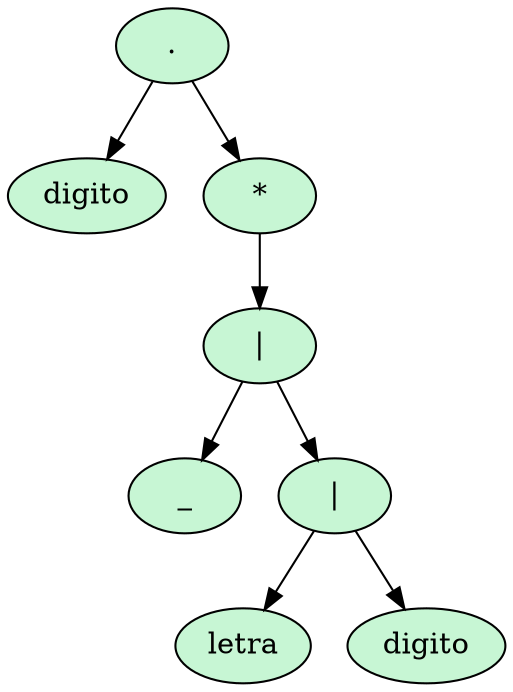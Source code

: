 digraph AST{
    rankdir=TB;
    node22 -> node14;
    node22 -> node21;
    node21 -> node20;
    node20 -> node15;
    node20 -> node19;
    node19 -> node16;
    node19 -> node17;
   node22[label=".", style=filled, fillcolor="#c7f6d4"];
   node14[label="digito", style=filled, fillcolor="#c7f6d4"];
   node21[label="*", style=filled, fillcolor="#c7f6d4"];
   node20[label="|", style=filled, fillcolor="#c7f6d4"];
   node15[label="_", style=filled, fillcolor="#c7f6d4"];
   node19[label="|", style=filled, fillcolor="#c7f6d4"];
   node16[label="letra", style=filled, fillcolor="#c7f6d4"];
   node17[label="digito", style=filled, fillcolor="#c7f6d4"];
}